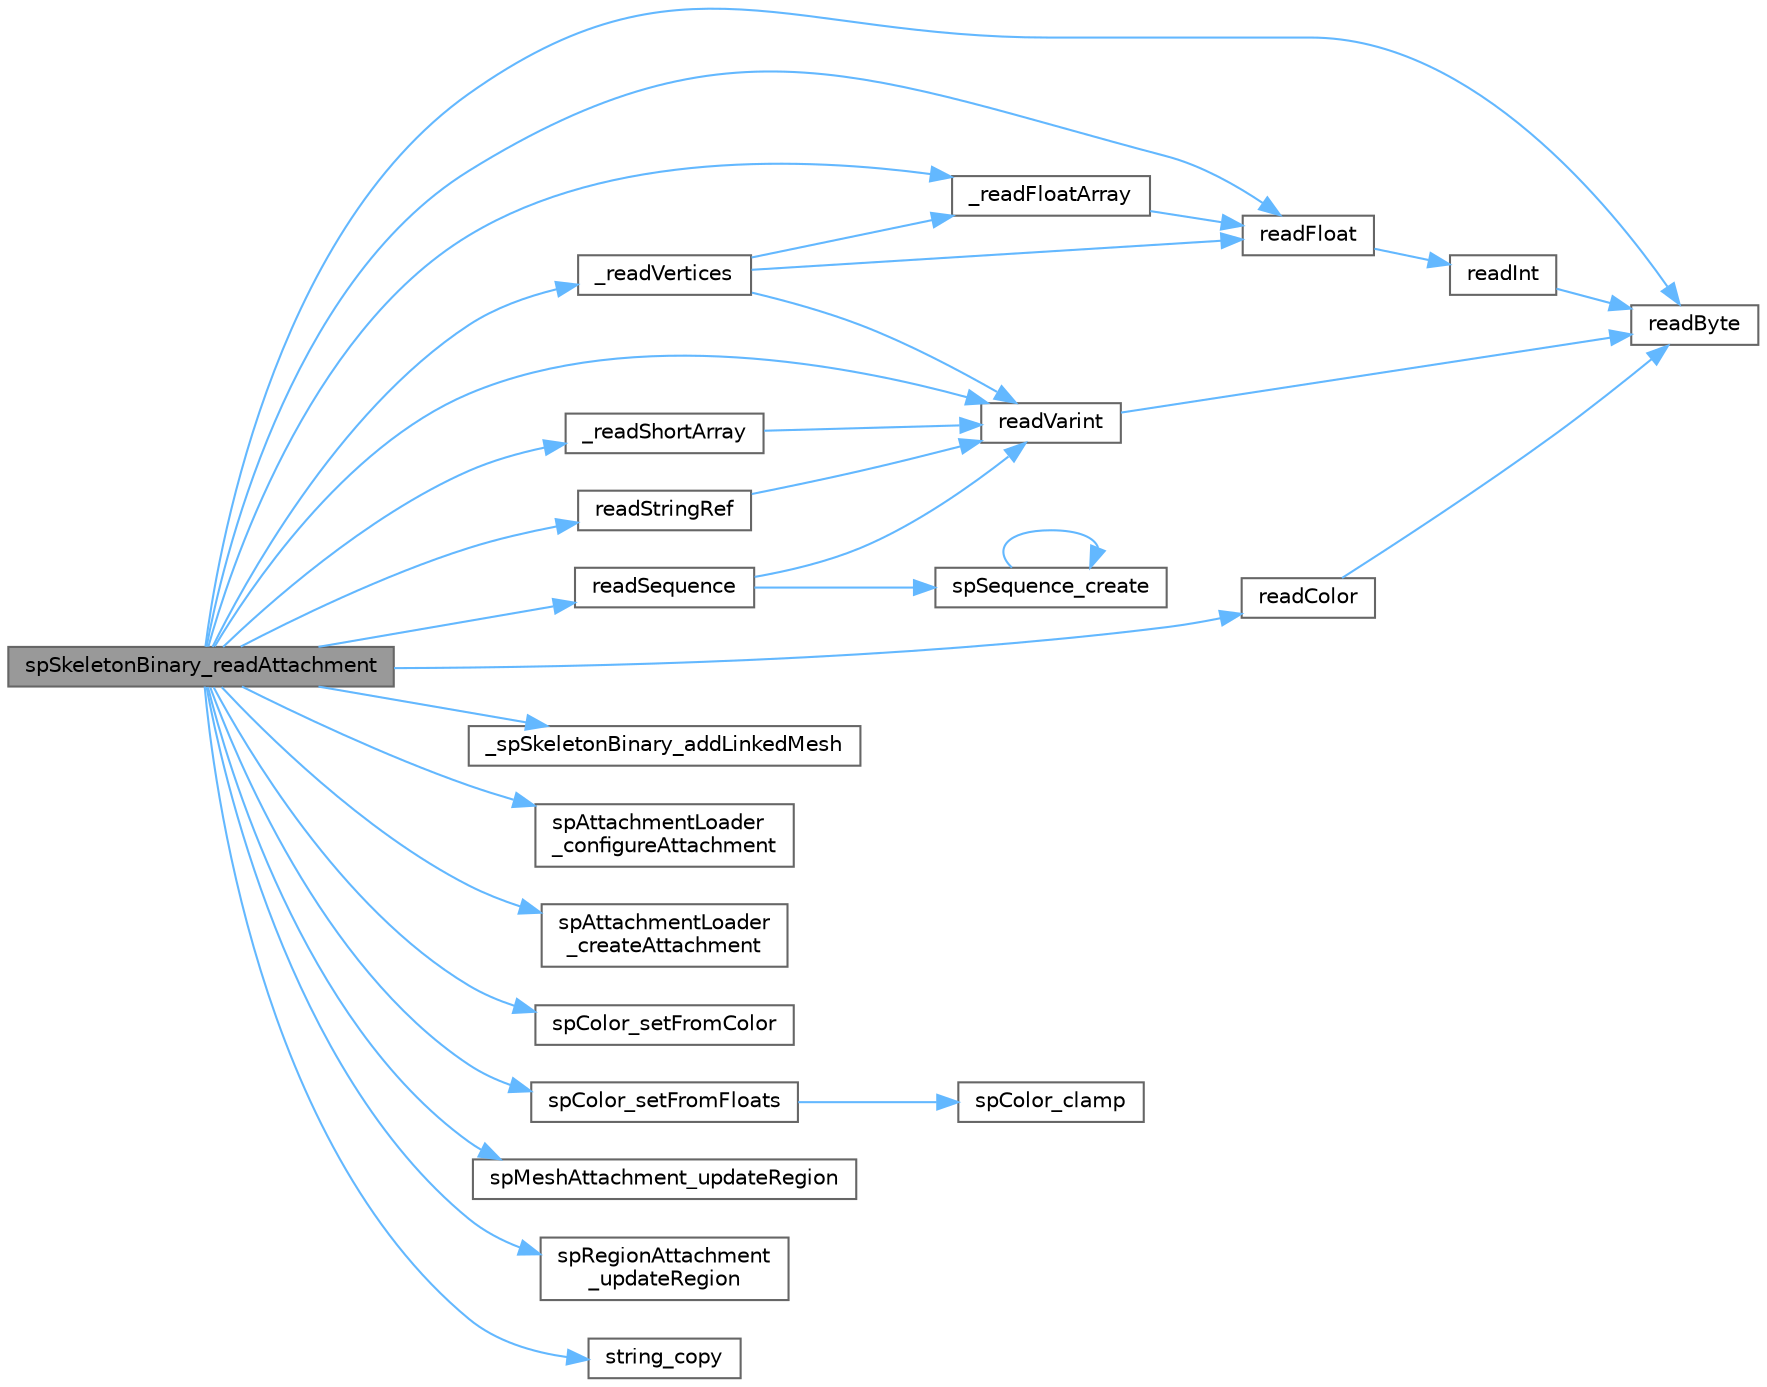 digraph "spSkeletonBinary_readAttachment"
{
 // LATEX_PDF_SIZE
  bgcolor="transparent";
  edge [fontname=Helvetica,fontsize=10,labelfontname=Helvetica,labelfontsize=10];
  node [fontname=Helvetica,fontsize=10,shape=box,height=0.2,width=0.4];
  rankdir="LR";
  Node1 [id="Node000001",label="spSkeletonBinary_readAttachment",height=0.2,width=0.4,color="gray40", fillcolor="grey60", style="filled", fontcolor="black",tooltip=" "];
  Node1 -> Node2 [id="edge32_Node000001_Node000002",color="steelblue1",style="solid",tooltip=" "];
  Node2 [id="Node000002",label="_readFloatArray",height=0.2,width=0.4,color="grey40", fillcolor="white", style="filled",URL="$_skeleton_binary_8c.html#a470519b2f6dfe4e27503dd6ceb847991",tooltip=" "];
  Node2 -> Node3 [id="edge33_Node000002_Node000003",color="steelblue1",style="solid",tooltip=" "];
  Node3 [id="Node000003",label="readFloat",height=0.2,width=0.4,color="grey40", fillcolor="white", style="filled",URL="$_skeleton_binary_8c.html#aa6af44927256d57da88cc98bb6853d19",tooltip=" "];
  Node3 -> Node4 [id="edge34_Node000003_Node000004",color="steelblue1",style="solid",tooltip=" "];
  Node4 [id="Node000004",label="readInt",height=0.2,width=0.4,color="grey40", fillcolor="white", style="filled",URL="$_skeleton_binary_8c.html#a9981bc921125b44941d74f0aec2e8c5a",tooltip=" "];
  Node4 -> Node5 [id="edge35_Node000004_Node000005",color="steelblue1",style="solid",tooltip=" "];
  Node5 [id="Node000005",label="readByte",height=0.2,width=0.4,color="grey40", fillcolor="white", style="filled",URL="$_skeleton_binary_8c.html#a3305c7afe5c82312ee18c6de6ade70be",tooltip=" "];
  Node1 -> Node6 [id="edge36_Node000001_Node000006",color="steelblue1",style="solid",tooltip=" "];
  Node6 [id="Node000006",label="_readShortArray",height=0.2,width=0.4,color="grey40", fillcolor="white", style="filled",URL="$_skeleton_binary_8c.html#af2d9d74955c63f6534570cd2bcb9c2e2",tooltip=" "];
  Node6 -> Node7 [id="edge37_Node000006_Node000007",color="steelblue1",style="solid",tooltip=" "];
  Node7 [id="Node000007",label="readVarint",height=0.2,width=0.4,color="grey40", fillcolor="white", style="filled",URL="$_skeleton_binary_8c.html#a84db4658f0ca6899551eb39ad418c5ca",tooltip=" "];
  Node7 -> Node5 [id="edge38_Node000007_Node000005",color="steelblue1",style="solid",tooltip=" "];
  Node1 -> Node8 [id="edge39_Node000001_Node000008",color="steelblue1",style="solid",tooltip=" "];
  Node8 [id="Node000008",label="_readVertices",height=0.2,width=0.4,color="grey40", fillcolor="white", style="filled",URL="$_skeleton_binary_8c.html#a2e104aeefa191776baebc816ae17adde",tooltip=" "];
  Node8 -> Node2 [id="edge40_Node000008_Node000002",color="steelblue1",style="solid",tooltip=" "];
  Node8 -> Node3 [id="edge41_Node000008_Node000003",color="steelblue1",style="solid",tooltip=" "];
  Node8 -> Node7 [id="edge42_Node000008_Node000007",color="steelblue1",style="solid",tooltip=" "];
  Node1 -> Node9 [id="edge43_Node000001_Node000009",color="steelblue1",style="solid",tooltip=" "];
  Node9 [id="Node000009",label="_spSkeletonBinary_addLinkedMesh",height=0.2,width=0.4,color="grey40", fillcolor="white", style="filled",URL="$_skeleton_binary_8c.html#ab05b81cddf30c90b20293f1d5b10a2ac",tooltip=" "];
  Node1 -> Node5 [id="edge44_Node000001_Node000005",color="steelblue1",style="solid",tooltip=" "];
  Node1 -> Node10 [id="edge45_Node000001_Node000010",color="steelblue1",style="solid",tooltip=" "];
  Node10 [id="Node000010",label="readColor",height=0.2,width=0.4,color="grey40", fillcolor="white", style="filled",URL="$_skeleton_binary_8c.html#ad8c6f87b10ae383b466f80599fcf1ae9",tooltip=" "];
  Node10 -> Node5 [id="edge46_Node000010_Node000005",color="steelblue1",style="solid",tooltip=" "];
  Node1 -> Node3 [id="edge47_Node000001_Node000003",color="steelblue1",style="solid",tooltip=" "];
  Node1 -> Node11 [id="edge48_Node000001_Node000011",color="steelblue1",style="solid",tooltip=" "];
  Node11 [id="Node000011",label="readSequence",height=0.2,width=0.4,color="grey40", fillcolor="white", style="filled",URL="$_skeleton_binary_8c.html#ae9b03e964a669dc5288e629d1fe73785",tooltip=" "];
  Node11 -> Node7 [id="edge49_Node000011_Node000007",color="steelblue1",style="solid",tooltip=" "];
  Node11 -> Node12 [id="edge50_Node000011_Node000012",color="steelblue1",style="solid",tooltip=" "];
  Node12 [id="Node000012",label="spSequence_create",height=0.2,width=0.4,color="grey40", fillcolor="white", style="filled",URL="$_sequence_8c.html#a2604c8a5a2edffe4b206f080ed5e74ff",tooltip=" "];
  Node12 -> Node12 [id="edge51_Node000012_Node000012",color="steelblue1",style="solid",tooltip=" "];
  Node1 -> Node13 [id="edge52_Node000001_Node000013",color="steelblue1",style="solid",tooltip=" "];
  Node13 [id="Node000013",label="readStringRef",height=0.2,width=0.4,color="grey40", fillcolor="white", style="filled",URL="$_skeleton_binary_8c.html#a0a10d3884d66463919e403b1070fb7d7",tooltip=" "];
  Node13 -> Node7 [id="edge53_Node000013_Node000007",color="steelblue1",style="solid",tooltip=" "];
  Node1 -> Node7 [id="edge54_Node000001_Node000007",color="steelblue1",style="solid",tooltip=" "];
  Node1 -> Node14 [id="edge55_Node000001_Node000014",color="steelblue1",style="solid",tooltip=" "];
  Node14 [id="Node000014",label="spAttachmentLoader\l_configureAttachment",height=0.2,width=0.4,color="grey40", fillcolor="white", style="filled",URL="$_attachment_loader_8c.html#afbecb6d745e52fd673ad74c8baeec2fe",tooltip=" "];
  Node1 -> Node15 [id="edge56_Node000001_Node000015",color="steelblue1",style="solid",tooltip=" "];
  Node15 [id="Node000015",label="spAttachmentLoader\l_createAttachment",height=0.2,width=0.4,color="grey40", fillcolor="white", style="filled",URL="$_attachment_loader_8c.html#a0a80fffb1c69f30749898eb65c97ea0d",tooltip=" "];
  Node1 -> Node16 [id="edge57_Node000001_Node000016",color="steelblue1",style="solid",tooltip=" "];
  Node16 [id="Node000016",label="spColor_setFromColor",height=0.2,width=0.4,color="grey40", fillcolor="white", style="filled",URL="$_color_8c.html#af0868cf31a5235b433ec908d952df5fc",tooltip=" "];
  Node1 -> Node17 [id="edge58_Node000001_Node000017",color="steelblue1",style="solid",tooltip=" "];
  Node17 [id="Node000017",label="spColor_setFromFloats",height=0.2,width=0.4,color="grey40", fillcolor="white", style="filled",URL="$_color_8c.html#aef2bc0c9016302022f25c89ba5b36a2c",tooltip=" "];
  Node17 -> Node18 [id="edge59_Node000017_Node000018",color="steelblue1",style="solid",tooltip=" "];
  Node18 [id="Node000018",label="spColor_clamp",height=0.2,width=0.4,color="grey40", fillcolor="white", style="filled",URL="$_color_8c.html#a430dde727f95083ecaaf7760a09e6b1d",tooltip=" "];
  Node1 -> Node19 [id="edge60_Node000001_Node000019",color="steelblue1",style="solid",tooltip=" "];
  Node19 [id="Node000019",label="spMeshAttachment_updateRegion",height=0.2,width=0.4,color="grey40", fillcolor="white", style="filled",URL="$_mesh_attachment_8c.html#adc9fc4a1152b194678a4e43003f64370",tooltip=" "];
  Node1 -> Node20 [id="edge61_Node000001_Node000020",color="steelblue1",style="solid",tooltip=" "];
  Node20 [id="Node000020",label="spRegionAttachment\l_updateRegion",height=0.2,width=0.4,color="grey40", fillcolor="white", style="filled",URL="$_region_attachment_8c.html#a5e4264658b55d6722ec145d5efb0e190",tooltip=" "];
  Node1 -> Node21 [id="edge62_Node000001_Node000021",color="steelblue1",style="solid",tooltip=" "];
  Node21 [id="Node000021",label="string_copy",height=0.2,width=0.4,color="grey40", fillcolor="white", style="filled",URL="$_skeleton_binary_8c.html#a38e8fd36c9255511de3a045a226f5d14",tooltip=" "];
}
